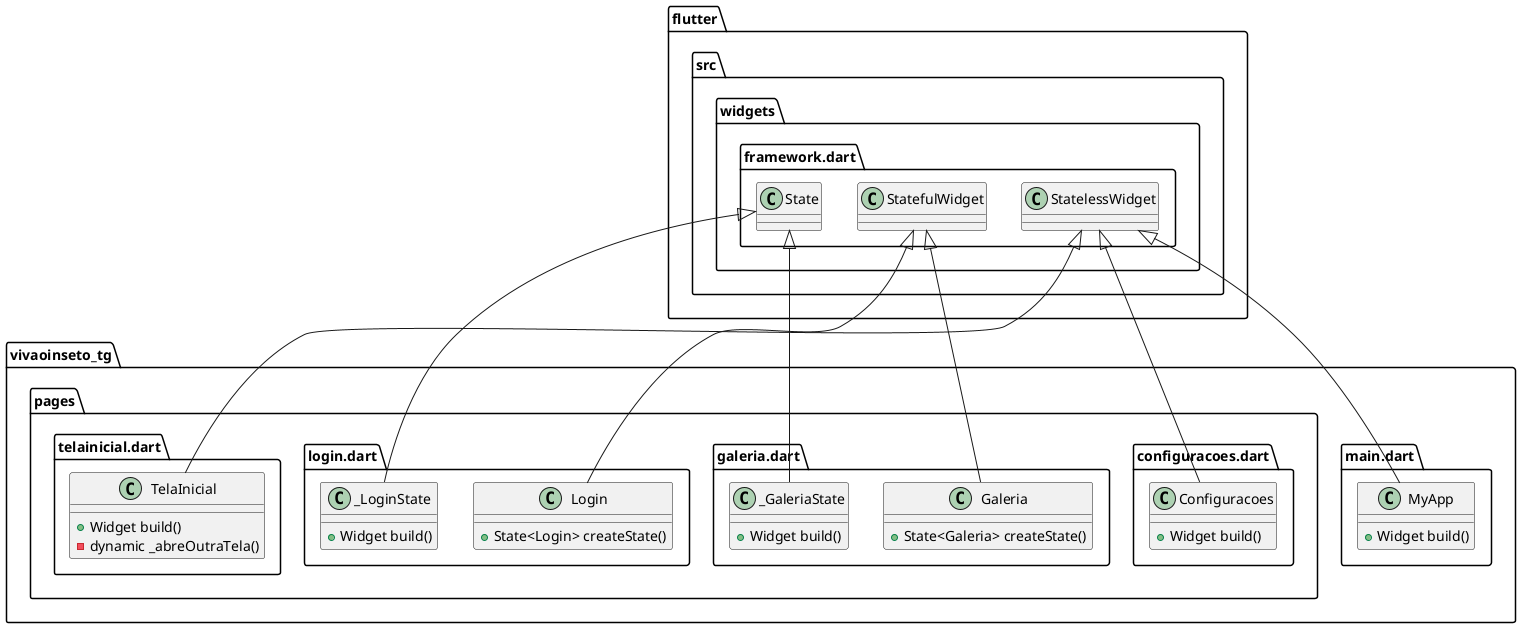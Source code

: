@startuml
set namespaceSeparator ::

class "vivaoinseto_tg::main.dart::MyApp" {
  +Widget build()
}

"flutter::src::widgets::framework.dart::StatelessWidget" <|-- "vivaoinseto_tg::main.dart::MyApp"

class "vivaoinseto_tg::pages::configuracoes.dart::Configuracoes" {
  +Widget build()
}

"flutter::src::widgets::framework.dart::StatelessWidget" <|-- "vivaoinseto_tg::pages::configuracoes.dart::Configuracoes"

class "vivaoinseto_tg::pages::galeria.dart::Galeria" {
  +State<Galeria> createState()
}

"flutter::src::widgets::framework.dart::StatefulWidget" <|-- "vivaoinseto_tg::pages::galeria.dart::Galeria"

class "vivaoinseto_tg::pages::galeria.dart::_GaleriaState" {
  +Widget build()
}

"flutter::src::widgets::framework.dart::State" <|-- "vivaoinseto_tg::pages::galeria.dart::_GaleriaState"


class "vivaoinseto_tg::pages::login.dart::Login" {
  +State<Login> createState()
}

"flutter::src::widgets::framework.dart::StatefulWidget" <|-- "vivaoinseto_tg::pages::login.dart::Login"

class "vivaoinseto_tg::pages::login.dart::_LoginState" {
  +Widget build()
}

"flutter::src::widgets::framework.dart::State" <|-- "vivaoinseto_tg::pages::login.dart::_LoginState"


class "vivaoinseto_tg::pages::telainicial.dart::TelaInicial" {
  +Widget build()
  -dynamic _abreOutraTela()
}

"flutter::src::widgets::framework.dart::StatelessWidget" <|-- "vivaoinseto_tg::pages::telainicial.dart::TelaInicial"


@enduml